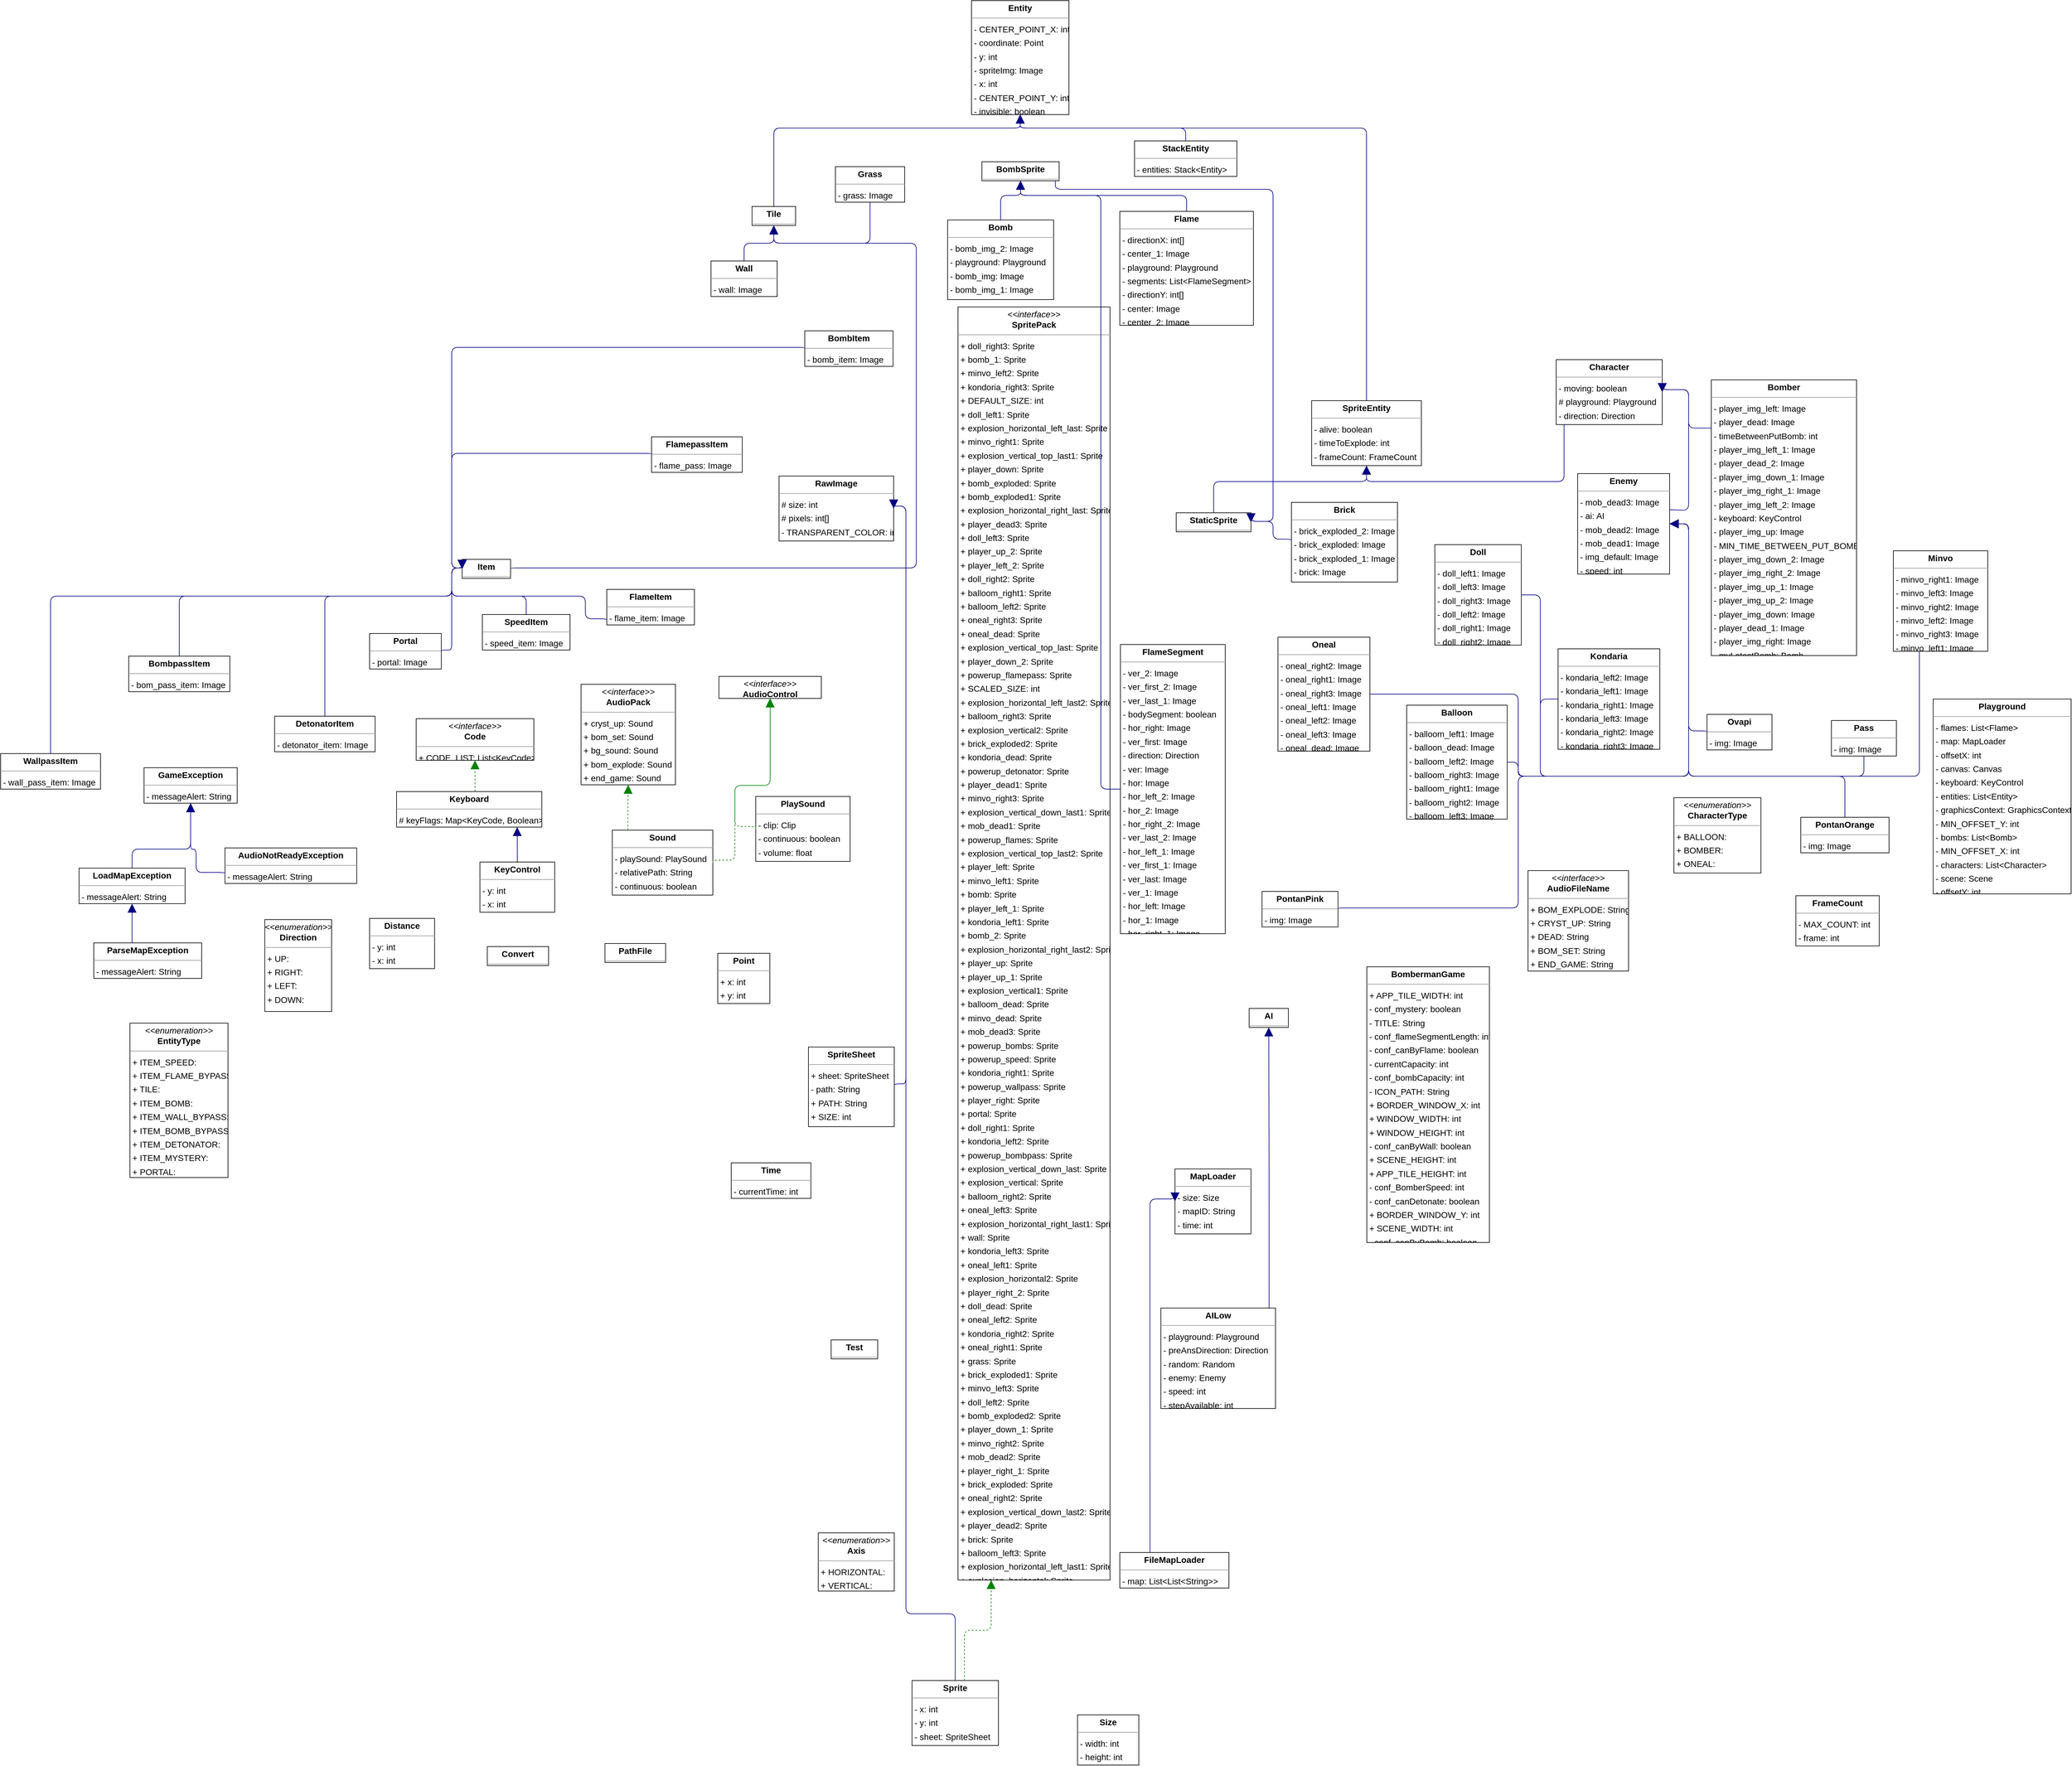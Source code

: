 <mxfile version="20.4.0" type="device"><diagram id="iE052OSKhYNZfSpT5bFI" name="Trang-1"><mxGraphModel dx="1643" dy="1070" grid="1" gridSize="10" guides="1" tooltips="1" connect="1" arrows="1" fold="1" page="0" pageScale="1" pageWidth="1169" pageHeight="827" background="none" math="0" shadow="0"><root><mxCell id="0"/><mxCell id="1" parent="0"/><mxCell id="node31" value="&lt;p style=&quot;margin:0px;margin-top:4px;text-align:center;&quot;&gt;&lt;b&gt;AI&lt;/b&gt;&lt;/p&gt;&lt;hr size=&quot;1&quot;/&gt;" style="verticalAlign=top;align=left;overflow=fill;fontSize=14;fontFamily=Helvetica;html=1;rounded=0;shadow=0;comic=0;labelBackgroundColor=none;strokeWidth=1;" parent="1" vertex="1"><mxGeometry x="1875" y="1308" width="64" height="31" as="geometry"/></mxCell><mxCell id="node1" value="&lt;p style=&quot;margin:0px;margin-top:4px;text-align:center;&quot;&gt;&lt;b&gt;AILow&lt;/b&gt;&lt;/p&gt;&lt;hr size=&quot;1&quot;/&gt;&lt;p style=&quot;margin:0 0 0 4px;line-height:1.6;&quot;&gt;- playground: Playground&lt;br/&gt;- preAnsDirection: Direction&lt;br/&gt;- random: Random&lt;br/&gt;- enemy: Enemy&lt;br/&gt;- speed: int&lt;br/&gt;- stepAvailable: int&lt;/p&gt;" style="verticalAlign=top;align=left;overflow=fill;fontSize=14;fontFamily=Helvetica;html=1;rounded=0;shadow=0;comic=0;labelBackgroundColor=none;strokeWidth=1;" parent="1" vertex="1"><mxGeometry x="1731" y="1797" width="187" height="164" as="geometry"/></mxCell><mxCell id="node64" value="&lt;p style=&quot;margin:0px;margin-top:4px;text-align:center;&quot;&gt;&lt;i&gt;&amp;lt;&amp;lt;interface&amp;gt;&amp;gt;&lt;/i&gt;&lt;br/&gt;&lt;b&gt;AudioControl&lt;N&gt;&lt;/b&gt;&lt;/p&gt;&lt;hr size=&quot;1&quot;/&gt;" style="verticalAlign=top;align=left;overflow=fill;fontSize=14;fontFamily=Helvetica;html=1;rounded=0;shadow=0;comic=0;labelBackgroundColor=none;strokeWidth=1;" parent="1" vertex="1"><mxGeometry x="1010" y="766" width="167" height="36" as="geometry"/></mxCell><mxCell id="node23" value="&lt;p style=&quot;margin:0px;margin-top:4px;text-align:center;&quot;&gt;&lt;i&gt;&amp;lt;&amp;lt;interface&amp;gt;&amp;gt;&lt;/i&gt;&lt;br/&gt;&lt;b&gt;AudioFileName&lt;/b&gt;&lt;/p&gt;&lt;hr size=&quot;1&quot;/&gt;&lt;p style=&quot;margin:0 0 0 4px;line-height:1.6;&quot;&gt;+ BOM_EXPLODE: String&lt;br/&gt;+ CRYST_UP: String&lt;br/&gt;+ DEAD: String&lt;br/&gt;+ BOM_SET: String&lt;br/&gt;+ END_GAME: String&lt;br/&gt;+ BG_SOUND: String&lt;/p&gt;" style="verticalAlign=top;align=left;overflow=fill;fontSize=14;fontFamily=Helvetica;html=1;rounded=0;shadow=0;comic=0;labelBackgroundColor=none;strokeWidth=1;" parent="1" vertex="1"><mxGeometry x="2330" y="1083" width="164" height="164" as="geometry"/></mxCell><mxCell id="node55" value="&lt;p style=&quot;margin:0px;margin-top:4px;text-align:center;&quot;&gt;&lt;b&gt;AudioNotReadyException&lt;/b&gt;&lt;/p&gt;&lt;hr size=&quot;1&quot;/&gt;&lt;p style=&quot;margin:0 0 0 4px;line-height:1.6;&quot;&gt;- messageAlert: String&lt;/p&gt;" style="verticalAlign=top;align=left;overflow=fill;fontSize=14;fontFamily=Helvetica;html=1;rounded=0;shadow=0;comic=0;labelBackgroundColor=none;strokeWidth=1;" parent="1" vertex="1"><mxGeometry x="204" y="1046" width="215" height="58" as="geometry"/></mxCell><mxCell id="node49" value="&lt;p style=&quot;margin:0px;margin-top:4px;text-align:center;&quot;&gt;&lt;i&gt;&amp;lt;&amp;lt;interface&amp;gt;&amp;gt;&lt;/i&gt;&lt;br/&gt;&lt;b&gt;AudioPack&lt;/b&gt;&lt;/p&gt;&lt;hr size=&quot;1&quot;/&gt;&lt;p style=&quot;margin:0 0 0 4px;line-height:1.6;&quot;&gt;+ cryst_up: Sound&lt;br/&gt;+ bom_set: Sound&lt;br/&gt;+ bg_sound: Sound&lt;br/&gt;+ bom_explode: Sound&lt;br/&gt;+ end_game: Sound&lt;br/&gt;+ dead: Sound&lt;/p&gt;" style="verticalAlign=top;align=left;overflow=fill;fontSize=14;fontFamily=Helvetica;html=1;rounded=0;shadow=0;comic=0;labelBackgroundColor=none;strokeWidth=1;" parent="1" vertex="1"><mxGeometry x="785" y="779" width="154" height="164" as="geometry"/></mxCell><mxCell id="node50" value="&lt;p style=&quot;margin:0px;margin-top:4px;text-align:center;&quot;&gt;&lt;i&gt;&amp;lt;&amp;lt;enumeration&amp;gt;&amp;gt;&lt;/i&gt;&lt;br/&gt;&lt;b&gt;Axis&lt;/b&gt;&lt;/p&gt;&lt;hr size=&quot;1&quot;/&gt;&lt;p style=&quot;margin:0 0 0 4px;line-height:1.6;&quot;&gt;+ HORIZONTAL: &lt;br/&gt;+ VERTICAL: &lt;/p&gt;" style="verticalAlign=top;align=left;overflow=fill;fontSize=14;fontFamily=Helvetica;html=1;rounded=0;shadow=0;comic=0;labelBackgroundColor=none;strokeWidth=1;" parent="1" vertex="1"><mxGeometry x="1172" y="2164" width="124" height="95" as="geometry"/></mxCell><mxCell id="node40" value="&lt;p style=&quot;margin:0px;margin-top:4px;text-align:center;&quot;&gt;&lt;b&gt;Balloon&lt;/b&gt;&lt;/p&gt;&lt;hr size=&quot;1&quot;/&gt;&lt;p style=&quot;margin:0 0 0 4px;line-height:1.6;&quot;&gt;- balloom_left1: Image&lt;br/&gt;- balloon_dead: Image&lt;br/&gt;- balloom_left2: Image&lt;br/&gt;- balloom_right3: Image&lt;br/&gt;- balloom_right1: Image&lt;br/&gt;- balloom_right2: Image&lt;br/&gt;- balloom_left3: Image&lt;/p&gt;" style="verticalAlign=top;align=left;overflow=fill;fontSize=14;fontFamily=Helvetica;html=1;rounded=0;shadow=0;comic=0;labelBackgroundColor=none;strokeWidth=1;" parent="1" vertex="1"><mxGeometry x="2132" y="813" width="164" height="186" as="geometry"/></mxCell><mxCell id="node24" value="&lt;p style=&quot;margin:0px;margin-top:4px;text-align:center;&quot;&gt;&lt;b&gt;Bomb&lt;/b&gt;&lt;/p&gt;&lt;hr size=&quot;1&quot;/&gt;&lt;p style=&quot;margin:0 0 0 4px;line-height:1.6;&quot;&gt;- bomb_img_2: Image&lt;br/&gt;- playground: Playground&lt;br/&gt;- bomb_img: Image&lt;br/&gt;- bomb_img_1: Image&lt;/p&gt;" style="verticalAlign=top;align=left;overflow=fill;fontSize=14;fontFamily=Helvetica;html=1;rounded=0;shadow=0;comic=0;labelBackgroundColor=none;strokeWidth=1;" parent="1" vertex="1"><mxGeometry x="1383" y="21" width="173" height="130" as="geometry"/></mxCell><mxCell id="node46" value="&lt;p style=&quot;margin:0px;margin-top:4px;text-align:center;&quot;&gt;&lt;b&gt;BombItem&lt;/b&gt;&lt;/p&gt;&lt;hr size=&quot;1&quot;/&gt;&lt;p style=&quot;margin:0 0 0 4px;line-height:1.6;&quot;&gt;- bomb_item: Image&lt;/p&gt;" style="verticalAlign=top;align=left;overflow=fill;fontSize=14;fontFamily=Helvetica;html=1;rounded=0;shadow=0;comic=0;labelBackgroundColor=none;strokeWidth=1;" parent="1" vertex="1"><mxGeometry x="1150" y="202" width="144" height="58" as="geometry"/></mxCell><mxCell id="node47" value="&lt;p style=&quot;margin:0px;margin-top:4px;text-align:center;&quot;&gt;&lt;b&gt;BombSprite&lt;/b&gt;&lt;/p&gt;&lt;hr size=&quot;1&quot;/&gt;" style="verticalAlign=top;align=left;overflow=fill;fontSize=14;fontFamily=Helvetica;html=1;rounded=0;shadow=0;comic=0;labelBackgroundColor=none;strokeWidth=1;" parent="1" vertex="1"><mxGeometry x="1439" y="-74" width="126" height="31" as="geometry"/></mxCell><mxCell id="node0" value="&lt;p style=&quot;margin:0px;margin-top:4px;text-align:center;&quot;&gt;&lt;b&gt;Bomber&lt;/b&gt;&lt;/p&gt;&lt;hr size=&quot;1&quot;/&gt;&lt;p style=&quot;margin:0 0 0 4px;line-height:1.6;&quot;&gt;- player_img_left: Image&lt;br/&gt;- player_dead: Image&lt;br/&gt;- timeBetweenPutBomb: int&lt;br/&gt;- player_img_left_1: Image&lt;br/&gt;- player_dead_2: Image&lt;br/&gt;- player_img_down_1: Image&lt;br/&gt;- player_img_right_1: Image&lt;br/&gt;- player_img_left_2: Image&lt;br/&gt;- keyboard: KeyControl&lt;br/&gt;- player_img_up: Image&lt;br/&gt;- MIN_TIME_BETWEEN_PUT_BOMB: int&lt;br/&gt;- player_img_down_2: Image&lt;br/&gt;- player_img_right_2: Image&lt;br/&gt;- player_img_up_1: Image&lt;br/&gt;- player_img_up_2: Image&lt;br/&gt;- player_img_down: Image&lt;br/&gt;- player_dead_1: Image&lt;br/&gt;- player_img_right: Image&lt;br/&gt;- myLatestBomb: Bomb&lt;/p&gt;" style="verticalAlign=top;align=left;overflow=fill;fontSize=14;fontFamily=Helvetica;html=1;rounded=0;shadow=0;comic=0;labelBackgroundColor=none;strokeWidth=1;" parent="1" vertex="1"><mxGeometry x="2629" y="282" width="237" height="450" as="geometry"/></mxCell><mxCell id="node66" value="&lt;p style=&quot;margin:0px;margin-top:4px;text-align:center;&quot;&gt;&lt;b&gt;BombermanGame&lt;/b&gt;&lt;/p&gt;&lt;hr size=&quot;1&quot;/&gt;&lt;p style=&quot;margin:0 0 0 4px;line-height:1.6;&quot;&gt;+ APP_TILE_WIDTH: int&lt;br/&gt;- conf_mystery: boolean&lt;br/&gt;- TITLE: String&lt;br/&gt;- conf_flameSegmentLength: int&lt;br/&gt;- conf_canByFlame: boolean&lt;br/&gt;- currentCapacity: int&lt;br/&gt;- conf_bombCapacity: int&lt;br/&gt;- ICON_PATH: String&lt;br/&gt;+ BORDER_WINDOW_X: int&lt;br/&gt;+ WINDOW_WIDTH: int&lt;br/&gt;+ WINDOW_HEIGHT: int&lt;br/&gt;- conf_canByWall: boolean&lt;br/&gt;+ SCENE_HEIGHT: int&lt;br/&gt;+ APP_TILE_HEIGHT: int&lt;br/&gt;- conf_BomberSpeed: int&lt;br/&gt;- conf_canDetonate: boolean&lt;br/&gt;+ BORDER_WINDOW_Y: int&lt;br/&gt;+ SCENE_WIDTH: int&lt;br/&gt;- conf_canByBomb: boolean&lt;/p&gt;" style="verticalAlign=top;align=left;overflow=fill;fontSize=14;fontFamily=Helvetica;html=1;rounded=0;shadow=0;comic=0;labelBackgroundColor=none;strokeWidth=1;" parent="1" vertex="1"><mxGeometry x="2067" y="1240" width="200" height="450" as="geometry"/></mxCell><mxCell id="node9" value="&lt;p style=&quot;margin:0px;margin-top:4px;text-align:center;&quot;&gt;&lt;b&gt;BombpassItem&lt;/b&gt;&lt;/p&gt;&lt;hr size=&quot;1&quot;/&gt;&lt;p style=&quot;margin:0 0 0 4px;line-height:1.6;&quot;&gt;- bom_pass_item: Image&lt;/p&gt;" style="verticalAlign=top;align=left;overflow=fill;fontSize=14;fontFamily=Helvetica;html=1;rounded=0;shadow=0;comic=0;labelBackgroundColor=none;strokeWidth=1;" parent="1" vertex="1"><mxGeometry x="47" y="733" width="165" height="58" as="geometry"/></mxCell><mxCell id="node14" value="&lt;p style=&quot;margin:0px;margin-top:4px;text-align:center;&quot;&gt;&lt;b&gt;Brick&lt;/b&gt;&lt;/p&gt;&lt;hr size=&quot;1&quot;/&gt;&lt;p style=&quot;margin:0 0 0 4px;line-height:1.6;&quot;&gt;- brick_exploded_2: Image&lt;br/&gt;- brick_exploded: Image&lt;br/&gt;- brick_exploded_1: Image&lt;br/&gt;- brick: Image&lt;/p&gt;" style="verticalAlign=top;align=left;overflow=fill;fontSize=14;fontFamily=Helvetica;html=1;rounded=0;shadow=0;comic=0;labelBackgroundColor=none;strokeWidth=1;" parent="1" vertex="1"><mxGeometry x="1944" y="482" width="173" height="130" as="geometry"/></mxCell><mxCell id="node16" value="&lt;p style=&quot;margin:0px;margin-top:4px;text-align:center;&quot;&gt;&lt;b&gt;Character&lt;/b&gt;&lt;/p&gt;&lt;hr size=&quot;1&quot;/&gt;&lt;p style=&quot;margin:0 0 0 4px;line-height:1.6;&quot;&gt;- moving: boolean&lt;br/&gt;# playground: Playground&lt;br/&gt;- direction: Direction&lt;/p&gt;" style="verticalAlign=top;align=left;overflow=fill;fontSize=14;fontFamily=Helvetica;html=1;rounded=0;shadow=0;comic=0;labelBackgroundColor=none;strokeWidth=1;" parent="1" vertex="1"><mxGeometry x="2376" y="249" width="173" height="106" as="geometry"/></mxCell><mxCell id="node51" value="&lt;p style=&quot;margin:0px;margin-top:4px;text-align:center;&quot;&gt;&lt;i&gt;&amp;lt;&amp;lt;enumeration&amp;gt;&amp;gt;&lt;/i&gt;&lt;br/&gt;&lt;b&gt;CharacterType&lt;/b&gt;&lt;/p&gt;&lt;hr size=&quot;1&quot;/&gt;&lt;p style=&quot;margin:0 0 0 4px;line-height:1.6;&quot;&gt;+ BALLOON: &lt;br/&gt;+ BOMBER: &lt;br/&gt;+ ONEAL: &lt;/p&gt;" style="verticalAlign=top;align=left;overflow=fill;fontSize=14;fontFamily=Helvetica;html=1;rounded=0;shadow=0;comic=0;labelBackgroundColor=none;strokeWidth=1;" parent="1" vertex="1"><mxGeometry x="2568" y="964" width="142" height="123" as="geometry"/></mxCell><mxCell id="node25" value="&lt;p style=&quot;margin:0px;margin-top:4px;text-align:center;&quot;&gt;&lt;i&gt;&amp;lt;&amp;lt;interface&amp;gt;&amp;gt;&lt;/i&gt;&lt;br/&gt;&lt;b&gt;Code&lt;/b&gt;&lt;/p&gt;&lt;hr size=&quot;1&quot;/&gt;&lt;p style=&quot;margin:0 0 0 4px;line-height:1.6;&quot;&gt;+ CODE_LIST: List&amp;lt;KeyCode&amp;gt;&lt;/p&gt;" style="verticalAlign=top;align=left;overflow=fill;fontSize=14;fontFamily=Helvetica;html=1;rounded=0;shadow=0;comic=0;labelBackgroundColor=none;strokeWidth=1;" parent="1" vertex="1"><mxGeometry x="516" y="835" width="192" height="68" as="geometry"/></mxCell><mxCell id="node34" value="&lt;p style=&quot;margin:0px;margin-top:4px;text-align:center;&quot;&gt;&lt;b&gt;Convert&lt;/b&gt;&lt;/p&gt;&lt;hr size=&quot;1&quot;/&gt;" style="verticalAlign=top;align=left;overflow=fill;fontSize=14;fontFamily=Helvetica;html=1;rounded=0;shadow=0;comic=0;labelBackgroundColor=none;strokeWidth=1;" parent="1" vertex="1"><mxGeometry x="632" y="1207" width="100" height="31" as="geometry"/></mxCell><mxCell id="node38" value="&lt;p style=&quot;margin:0px;margin-top:4px;text-align:center;&quot;&gt;&lt;b&gt;DetonatorItem&lt;/b&gt;&lt;/p&gt;&lt;hr size=&quot;1&quot;/&gt;&lt;p style=&quot;margin:0 0 0 4px;line-height:1.6;&quot;&gt;- detonator_item: Image&lt;/p&gt;" style="verticalAlign=top;align=left;overflow=fill;fontSize=14;fontFamily=Helvetica;html=1;rounded=0;shadow=0;comic=0;labelBackgroundColor=none;strokeWidth=1;" parent="1" vertex="1"><mxGeometry x="285" y="831" width="164" height="58" as="geometry"/></mxCell><mxCell id="node28" value="&lt;p style=&quot;margin:0px;margin-top:4px;text-align:center;&quot;&gt;&lt;i&gt;&amp;lt;&amp;lt;enumeration&amp;gt;&amp;gt;&lt;/i&gt;&lt;br/&gt;&lt;b&gt;Direction&lt;/b&gt;&lt;/p&gt;&lt;hr size=&quot;1&quot;/&gt;&lt;p style=&quot;margin:0 0 0 4px;line-height:1.6;&quot;&gt;+ UP: &lt;br/&gt;+ RIGHT: &lt;br/&gt;+ LEFT: &lt;br/&gt;+ DOWN: &lt;/p&gt;" style="verticalAlign=top;align=left;overflow=fill;fontSize=14;fontFamily=Helvetica;html=1;rounded=0;shadow=0;comic=0;labelBackgroundColor=none;strokeWidth=1;" parent="1" vertex="1"><mxGeometry x="269" y="1163" width="109" height="150" as="geometry"/></mxCell><mxCell id="node60" value="&lt;p style=&quot;margin:0px;margin-top:4px;text-align:center;&quot;&gt;&lt;b&gt;Distance&lt;/b&gt;&lt;/p&gt;&lt;hr size=&quot;1&quot;/&gt;&lt;p style=&quot;margin:0 0 0 4px;line-height:1.6;&quot;&gt;- y: int&lt;br/&gt;- x: int&lt;/p&gt;" style="verticalAlign=top;align=left;overflow=fill;fontSize=14;fontFamily=Helvetica;html=1;rounded=0;shadow=0;comic=0;labelBackgroundColor=none;strokeWidth=1;" parent="1" vertex="1"><mxGeometry x="440" y="1161" width="106" height="82" as="geometry"/></mxCell><mxCell id="node13" value="&lt;p style=&quot;margin:0px;margin-top:4px;text-align:center;&quot;&gt;&lt;b&gt;Doll&lt;/b&gt;&lt;/p&gt;&lt;hr size=&quot;1&quot;/&gt;&lt;p style=&quot;margin:0 0 0 4px;line-height:1.6;&quot;&gt;- doll_left1: Image&lt;br/&gt;- doll_left3: Image&lt;br/&gt;- doll_right3: Image&lt;br/&gt;- doll_left2: Image&lt;br/&gt;- doll_right1: Image&lt;br/&gt;- doll_right2: Image&lt;/p&gt;" style="verticalAlign=top;align=left;overflow=fill;fontSize=14;fontFamily=Helvetica;html=1;rounded=0;shadow=0;comic=0;labelBackgroundColor=none;strokeWidth=1;" parent="1" vertex="1"><mxGeometry x="2178" y="551" width="141" height="164" as="geometry"/></mxCell><mxCell id="node45" value="&lt;p style=&quot;margin:0px;margin-top:4px;text-align:center;&quot;&gt;&lt;b&gt;Enemy&lt;/b&gt;&lt;/p&gt;&lt;hr size=&quot;1&quot;/&gt;&lt;p style=&quot;margin:0 0 0 4px;line-height:1.6;&quot;&gt;- mob_dead3: Image&lt;br/&gt;- ai: AI&lt;br/&gt;- mob_dead2: Image&lt;br/&gt;- mob_dead1: Image&lt;br/&gt;- img_default: Image&lt;br/&gt;- speed: int&lt;/p&gt;" style="verticalAlign=top;align=left;overflow=fill;fontSize=14;fontFamily=Helvetica;html=1;rounded=0;shadow=0;comic=0;labelBackgroundColor=none;strokeWidth=1;" parent="1" vertex="1"><mxGeometry x="2411" y="435" width="150" height="164" as="geometry"/></mxCell><mxCell id="node65" value="&lt;p style=&quot;margin:0px;margin-top:4px;text-align:center;&quot;&gt;&lt;b&gt;Entity&lt;/b&gt;&lt;/p&gt;&lt;hr size=&quot;1&quot;/&gt;&lt;p style=&quot;margin:0 0 0 4px;line-height:1.6;&quot;&gt;- CENTER_POINT_X: int&lt;br/&gt;- coordinate: Point&lt;br/&gt;- y: int&lt;br/&gt;- spriteImg: Image&lt;br/&gt;- x: int&lt;br/&gt;- CENTER_POINT_Y: int&lt;br/&gt;- invisible: boolean&lt;/p&gt;" style="verticalAlign=top;align=left;overflow=fill;fontSize=14;fontFamily=Helvetica;html=1;rounded=0;shadow=0;comic=0;labelBackgroundColor=none;strokeWidth=1;" parent="1" vertex="1"><mxGeometry x="1422" y="-337" width="159" height="186" as="geometry"/></mxCell><mxCell id="node8" value="&lt;p style=&quot;margin:0px;margin-top:4px;text-align:center;&quot;&gt;&lt;i&gt;&amp;lt;&amp;lt;enumeration&amp;gt;&amp;gt;&lt;/i&gt;&lt;br/&gt;&lt;b&gt;EntityType&lt;/b&gt;&lt;/p&gt;&lt;hr size=&quot;1&quot;/&gt;&lt;p style=&quot;margin:0 0 0 4px;line-height:1.6;&quot;&gt;+ ITEM_SPEED: &lt;br/&gt;+ ITEM_FLAME_BYPASS: &lt;br/&gt;+ TILE: &lt;br/&gt;+ ITEM_BOMB: &lt;br/&gt;+ ITEM_WALL_BYPASS: &lt;br/&gt;+ ITEM_BOMB_BYPASS: &lt;br/&gt;+ ITEM_DETONATOR: &lt;br/&gt;+ ITEM_MYSTERY: &lt;br/&gt;+ PORTAL: &lt;br/&gt;+ ITEM_FLAME: &lt;/p&gt;" style="verticalAlign=top;align=left;overflow=fill;fontSize=14;fontFamily=Helvetica;html=1;rounded=0;shadow=0;comic=0;labelBackgroundColor=none;strokeWidth=1;" parent="1" vertex="1"><mxGeometry x="49" y="1332" width="160" height="252" as="geometry"/></mxCell><mxCell id="node35" value="&lt;p style=&quot;margin:0px;margin-top:4px;text-align:center;&quot;&gt;&lt;b&gt;FileMapLoader&lt;/b&gt;&lt;/p&gt;&lt;hr size=&quot;1&quot;/&gt;&lt;p style=&quot;margin:0 0 0 4px;line-height:1.6;&quot;&gt;- map: List&amp;lt;List&amp;lt;String&amp;gt;&amp;gt;&lt;/p&gt;" style="verticalAlign=top;align=left;overflow=fill;fontSize=14;fontFamily=Helvetica;html=1;rounded=0;shadow=0;comic=0;labelBackgroundColor=none;strokeWidth=1;" parent="1" vertex="1"><mxGeometry x="1664" y="2196" width="178" height="58" as="geometry"/></mxCell><mxCell id="node56" value="&lt;p style=&quot;margin:0px;margin-top:4px;text-align:center;&quot;&gt;&lt;b&gt;Flame&lt;/b&gt;&lt;/p&gt;&lt;hr size=&quot;1&quot;/&gt;&lt;p style=&quot;margin:0 0 0 4px;line-height:1.6;&quot;&gt;- directionX: int[]&lt;br/&gt;- center_1: Image&lt;br/&gt;- playground: Playground&lt;br/&gt;- segments: List&amp;lt;FlameSegment&amp;gt;&lt;br/&gt;- directionY: int[]&lt;br/&gt;- center: Image&lt;br/&gt;- center_2: Image&lt;/p&gt;" style="verticalAlign=top;align=left;overflow=fill;fontSize=14;fontFamily=Helvetica;html=1;rounded=0;shadow=0;comic=0;labelBackgroundColor=none;strokeWidth=1;" parent="1" vertex="1"><mxGeometry x="1664" y="7" width="218" height="186" as="geometry"/></mxCell><mxCell id="node48" value="&lt;p style=&quot;margin:0px;margin-top:4px;text-align:center;&quot;&gt;&lt;b&gt;FlameItem&lt;/b&gt;&lt;/p&gt;&lt;hr size=&quot;1&quot;/&gt;&lt;p style=&quot;margin:0 0 0 4px;line-height:1.6;&quot;&gt;- flame_item: Image&lt;/p&gt;" style="verticalAlign=top;align=left;overflow=fill;fontSize=14;fontFamily=Helvetica;html=1;rounded=0;shadow=0;comic=0;labelBackgroundColor=none;strokeWidth=1;" parent="1" vertex="1"><mxGeometry x="827" y="624" width="143" height="58" as="geometry"/></mxCell><mxCell id="node52" value="&lt;p style=&quot;margin:0px;margin-top:4px;text-align:center;&quot;&gt;&lt;b&gt;FlameSegment&lt;/b&gt;&lt;/p&gt;&lt;hr size=&quot;1&quot;/&gt;&lt;p style=&quot;margin:0 0 0 4px;line-height:1.6;&quot;&gt;- ver_2: Image&lt;br/&gt;- ver_first_2: Image&lt;br/&gt;- ver_last_1: Image&lt;br/&gt;- bodySegment: boolean&lt;br/&gt;- hor_right: Image&lt;br/&gt;- ver_first: Image&lt;br/&gt;- direction: Direction&lt;br/&gt;- ver: Image&lt;br/&gt;- hor: Image&lt;br/&gt;- hor_left_2: Image&lt;br/&gt;- hor_2: Image&lt;br/&gt;- hor_right_2: Image&lt;br/&gt;- ver_last_2: Image&lt;br/&gt;- hor_left_1: Image&lt;br/&gt;- ver_first_1: Image&lt;br/&gt;- ver_last: Image&lt;br/&gt;- ver_1: Image&lt;br/&gt;- hor_left: Image&lt;br/&gt;- hor_1: Image&lt;br/&gt;- hor_right_1: Image&lt;/p&gt;" style="verticalAlign=top;align=left;overflow=fill;fontSize=14;fontFamily=Helvetica;html=1;rounded=0;shadow=0;comic=0;labelBackgroundColor=none;strokeWidth=1;" parent="1" vertex="1"><mxGeometry x="1665" y="714" width="171" height="472" as="geometry"/></mxCell><mxCell id="node58" value="&lt;p style=&quot;margin:0px;margin-top:4px;text-align:center;&quot;&gt;&lt;b&gt;FlamepassItem&lt;/b&gt;&lt;/p&gt;&lt;hr size=&quot;1&quot;/&gt;&lt;p style=&quot;margin:0 0 0 4px;line-height:1.6;&quot;&gt;- flame_pass: Image&lt;/p&gt;" style="verticalAlign=top;align=left;overflow=fill;fontSize=14;fontFamily=Helvetica;html=1;rounded=0;shadow=0;comic=0;labelBackgroundColor=none;strokeWidth=1;" parent="1" vertex="1"><mxGeometry x="900" y="375" width="148" height="58" as="geometry"/></mxCell><mxCell id="node21" value="&lt;p style=&quot;margin:0px;margin-top:4px;text-align:center;&quot;&gt;&lt;b&gt;FrameCount&lt;/b&gt;&lt;/p&gt;&lt;hr size=&quot;1&quot;/&gt;&lt;p style=&quot;margin:0 0 0 4px;line-height:1.6;&quot;&gt;- MAX_COUNT: int&lt;br/&gt;- frame: int&lt;/p&gt;" style="verticalAlign=top;align=left;overflow=fill;fontSize=14;fontFamily=Helvetica;html=1;rounded=0;shadow=0;comic=0;labelBackgroundColor=none;strokeWidth=1;" parent="1" vertex="1"><mxGeometry x="2767" y="1124" width="136" height="82" as="geometry"/></mxCell><mxCell id="node61" value="&lt;p style=&quot;margin:0px;margin-top:4px;text-align:center;&quot;&gt;&lt;b&gt;GameException&lt;/b&gt;&lt;/p&gt;&lt;hr size=&quot;1&quot;/&gt;&lt;p style=&quot;margin:0 0 0 4px;line-height:1.6;&quot;&gt;- messageAlert: String&lt;/p&gt;" style="verticalAlign=top;align=left;overflow=fill;fontSize=14;fontFamily=Helvetica;html=1;rounded=0;shadow=0;comic=0;labelBackgroundColor=none;strokeWidth=1;" parent="1" vertex="1"><mxGeometry x="72" y="915" width="152" height="58" as="geometry"/></mxCell><mxCell id="node12" value="&lt;p style=&quot;margin:0px;margin-top:4px;text-align:center;&quot;&gt;&lt;b&gt;Grass&lt;/b&gt;&lt;/p&gt;&lt;hr size=&quot;1&quot;/&gt;&lt;p style=&quot;margin:0 0 0 4px;line-height:1.6;&quot;&gt;- grass: Image&lt;/p&gt;" style="verticalAlign=top;align=left;overflow=fill;fontSize=14;fontFamily=Helvetica;html=1;rounded=0;shadow=0;comic=0;labelBackgroundColor=none;strokeWidth=1;" parent="1" vertex="1"><mxGeometry x="1200" y="-66" width="113" height="58" as="geometry"/></mxCell><mxCell id="node44" value="&lt;p style=&quot;margin:0px;margin-top:4px;text-align:center;&quot;&gt;&lt;b&gt;Item&lt;/b&gt;&lt;/p&gt;&lt;hr size=&quot;1&quot;/&gt;" style="verticalAlign=top;align=left;overflow=fill;fontSize=14;fontFamily=Helvetica;html=1;rounded=0;shadow=0;comic=0;labelBackgroundColor=none;strokeWidth=1;" parent="1" vertex="1"><mxGeometry x="591" y="575" width="79" height="31" as="geometry"/></mxCell><mxCell id="node29" value="&lt;p style=&quot;margin:0px;margin-top:4px;text-align:center;&quot;&gt;&lt;b&gt;KeyControl&lt;/b&gt;&lt;/p&gt;&lt;hr size=&quot;1&quot;/&gt;&lt;p style=&quot;margin:0 0 0 4px;line-height:1.6;&quot;&gt;- y: int&lt;br/&gt;- x: int&lt;/p&gt;" style="verticalAlign=top;align=left;overflow=fill;fontSize=14;fontFamily=Helvetica;html=1;rounded=0;shadow=0;comic=0;labelBackgroundColor=none;strokeWidth=1;" parent="1" vertex="1"><mxGeometry x="620" y="1069" width="122" height="82" as="geometry"/></mxCell><mxCell id="node26" value="&lt;p style=&quot;margin:0px;margin-top:4px;text-align:center;&quot;&gt;&lt;b&gt;Keyboard&lt;/b&gt;&lt;/p&gt;&lt;hr size=&quot;1&quot;/&gt;&lt;p style=&quot;margin:0 0 0 4px;line-height:1.6;&quot;&gt;# keyFlags: Map&amp;lt;KeyCode, Boolean&amp;gt;&lt;/p&gt;" style="verticalAlign=top;align=left;overflow=fill;fontSize=14;fontFamily=Helvetica;html=1;rounded=0;shadow=0;comic=0;labelBackgroundColor=none;strokeWidth=1;" parent="1" vertex="1"><mxGeometry x="484" y="954" width="237" height="58" as="geometry"/></mxCell><mxCell id="node27" value="&lt;p style=&quot;margin:0px;margin-top:4px;text-align:center;&quot;&gt;&lt;b&gt;Kondaria&lt;/b&gt;&lt;/p&gt;&lt;hr size=&quot;1&quot;/&gt;&lt;p style=&quot;margin:0 0 0 4px;line-height:1.6;&quot;&gt;- kondaria_left2: Image&lt;br/&gt;- kondaria_left1: Image&lt;br/&gt;- kondaria_right1: Image&lt;br/&gt;- kondaria_left3: Image&lt;br/&gt;- kondaria_right2: Image&lt;br/&gt;- kondaria_right3: Image&lt;/p&gt;" style="verticalAlign=top;align=left;overflow=fill;fontSize=14;fontFamily=Helvetica;html=1;rounded=0;shadow=0;comic=0;labelBackgroundColor=none;strokeWidth=1;" parent="1" vertex="1"><mxGeometry x="2379" y="721" width="166" height="164" as="geometry"/></mxCell><mxCell id="node20" value="&lt;p style=&quot;margin:0px;margin-top:4px;text-align:center;&quot;&gt;&lt;b&gt;LoadMapException&lt;/b&gt;&lt;/p&gt;&lt;hr size=&quot;1&quot;/&gt;&lt;p style=&quot;margin:0 0 0 4px;line-height:1.6;&quot;&gt;- messageAlert: String&lt;/p&gt;" style="verticalAlign=top;align=left;overflow=fill;fontSize=14;fontFamily=Helvetica;html=1;rounded=0;shadow=0;comic=0;labelBackgroundColor=none;strokeWidth=1;" parent="1" vertex="1"><mxGeometry x="-34" y="1079" width="173" height="58" as="geometry"/></mxCell><mxCell id="node39" value="&lt;p style=&quot;margin:0px;margin-top:4px;text-align:center;&quot;&gt;&lt;b&gt;MapLoader&lt;/b&gt;&lt;/p&gt;&lt;hr size=&quot;1&quot;/&gt;&lt;p style=&quot;margin:0 0 0 4px;line-height:1.6;&quot;&gt;- size: Size&lt;br/&gt;- mapID: String&lt;br/&gt;- time: int&lt;/p&gt;" style="verticalAlign=top;align=left;overflow=fill;fontSize=14;fontFamily=Helvetica;html=1;rounded=0;shadow=0;comic=0;labelBackgroundColor=none;strokeWidth=1;" parent="1" vertex="1"><mxGeometry x="1754" y="1570" width="124" height="106" as="geometry"/></mxCell><mxCell id="node62" value="&lt;p style=&quot;margin:0px;margin-top:4px;text-align:center;&quot;&gt;&lt;b&gt;Minvo&lt;/b&gt;&lt;/p&gt;&lt;hr size=&quot;1&quot;/&gt;&lt;p style=&quot;margin:0 0 0 4px;line-height:1.6;&quot;&gt;- minvo_right1: Image&lt;br/&gt;- minvo_left3: Image&lt;br/&gt;- minvo_right2: Image&lt;br/&gt;- minvo_left2: Image&lt;br/&gt;- minvo_right3: Image&lt;br/&gt;- minvo_left1: Image&lt;/p&gt;" style="verticalAlign=top;align=left;overflow=fill;fontSize=14;fontFamily=Helvetica;html=1;rounded=0;shadow=0;comic=0;labelBackgroundColor=none;strokeWidth=1;" parent="1" vertex="1"><mxGeometry x="2926" y="561" width="154" height="164" as="geometry"/></mxCell><mxCell id="node41" value="&lt;p style=&quot;margin:0px;margin-top:4px;text-align:center;&quot;&gt;&lt;b&gt;Oneal&lt;/b&gt;&lt;/p&gt;&lt;hr size=&quot;1&quot;/&gt;&lt;p style=&quot;margin:0 0 0 4px;line-height:1.6;&quot;&gt;- oneal_right2: Image&lt;br/&gt;- oneal_right1: Image&lt;br/&gt;- oneal_right3: Image&lt;br/&gt;- oneal_left1: Image&lt;br/&gt;- oneal_left2: Image&lt;br/&gt;- oneal_left3: Image&lt;br/&gt;- oneal_dead: Image&lt;/p&gt;" style="verticalAlign=top;align=left;overflow=fill;fontSize=14;fontFamily=Helvetica;html=1;rounded=0;shadow=0;comic=0;labelBackgroundColor=none;strokeWidth=1;" parent="1" vertex="1"><mxGeometry x="1922" y="702" width="150" height="186" as="geometry"/></mxCell><mxCell id="node43" value="&lt;p style=&quot;margin:0px;margin-top:4px;text-align:center;&quot;&gt;&lt;b&gt;Ovapi&lt;/b&gt;&lt;/p&gt;&lt;hr size=&quot;1&quot;/&gt;&lt;p style=&quot;margin:0 0 0 4px;line-height:1.6;&quot;&gt;- img: Image&lt;/p&gt;" style="verticalAlign=top;align=left;overflow=fill;fontSize=14;fontFamily=Helvetica;html=1;rounded=0;shadow=0;comic=0;labelBackgroundColor=none;strokeWidth=1;" parent="1" vertex="1"><mxGeometry x="2622" y="828" width="106" height="58" as="geometry"/></mxCell><mxCell id="node54" value="&lt;p style=&quot;margin:0px;margin-top:4px;text-align:center;&quot;&gt;&lt;b&gt;ParseMapException&lt;/b&gt;&lt;/p&gt;&lt;hr size=&quot;1&quot;/&gt;&lt;p style=&quot;margin:0 0 0 4px;line-height:1.6;&quot;&gt;- messageAlert: String&lt;/p&gt;" style="verticalAlign=top;align=left;overflow=fill;fontSize=14;fontFamily=Helvetica;html=1;rounded=0;shadow=0;comic=0;labelBackgroundColor=none;strokeWidth=1;" parent="1" vertex="1"><mxGeometry x="-10" y="1201" width="176" height="58" as="geometry"/></mxCell><mxCell id="node32" value="&lt;p style=&quot;margin:0px;margin-top:4px;text-align:center;&quot;&gt;&lt;b&gt;Pass&lt;/b&gt;&lt;/p&gt;&lt;hr size=&quot;1&quot;/&gt;&lt;p style=&quot;margin:0 0 0 4px;line-height:1.6;&quot;&gt;- img: Image&lt;/p&gt;" style="verticalAlign=top;align=left;overflow=fill;fontSize=14;fontFamily=Helvetica;html=1;rounded=0;shadow=0;comic=0;labelBackgroundColor=none;strokeWidth=1;" parent="1" vertex="1"><mxGeometry x="2825" y="838" width="106" height="58" as="geometry"/></mxCell><mxCell id="node15" value="&lt;p style=&quot;margin:0px;margin-top:4px;text-align:center;&quot;&gt;&lt;b&gt;PathFile&lt;/b&gt;&lt;/p&gt;&lt;hr size=&quot;1&quot;/&gt;" style="verticalAlign=top;align=left;overflow=fill;fontSize=14;fontFamily=Helvetica;html=1;rounded=0;shadow=0;comic=0;labelBackgroundColor=none;strokeWidth=1;" parent="1" vertex="1"><mxGeometry x="824" y="1202" width="99" height="31" as="geometry"/></mxCell><mxCell id="node22" value="&lt;p style=&quot;margin:0px;margin-top:4px;text-align:center;&quot;&gt;&lt;b&gt;PlaySound&lt;/b&gt;&lt;/p&gt;&lt;hr size=&quot;1&quot;/&gt;&lt;p style=&quot;margin:0 0 0 4px;line-height:1.6;&quot;&gt;- clip: Clip&lt;br/&gt;- continuous: boolean&lt;br/&gt;- volume: float&lt;/p&gt;" style="verticalAlign=top;align=left;overflow=fill;fontSize=14;fontFamily=Helvetica;html=1;rounded=0;shadow=0;comic=0;labelBackgroundColor=none;strokeWidth=1;" parent="1" vertex="1"><mxGeometry x="1070" y="962" width="154" height="106" as="geometry"/></mxCell><mxCell id="node36" value="&lt;p style=&quot;margin:0px;margin-top:4px;text-align:center;&quot;&gt;&lt;b&gt;Playground&lt;/b&gt;&lt;/p&gt;&lt;hr size=&quot;1&quot;/&gt;&lt;p style=&quot;margin:0 0 0 4px;line-height:1.6;&quot;&gt;- flames: List&amp;lt;Flame&amp;gt;&lt;br/&gt;- map: MapLoader&lt;br/&gt;- offsetX: int&lt;br/&gt;- canvas: Canvas&lt;br/&gt;- keyboard: KeyControl&lt;br/&gt;- entities: List&amp;lt;Entity&amp;gt;&lt;br/&gt;- graphicsContext: GraphicsContext&lt;br/&gt;- MIN_OFFSET_Y: int&lt;br/&gt;- bombs: List&amp;lt;Bomb&amp;gt;&lt;br/&gt;- MIN_OFFSET_X: int&lt;br/&gt;- characters: List&amp;lt;Character&amp;gt;&lt;br/&gt;- scene: Scene&lt;br/&gt;- offsetY: int&lt;/p&gt;" style="verticalAlign=top;align=left;overflow=fill;fontSize=14;fontFamily=Helvetica;html=1;rounded=0;shadow=0;comic=0;labelBackgroundColor=none;strokeWidth=1;" parent="1" vertex="1"><mxGeometry x="2991" y="803" width="225" height="318" as="geometry"/></mxCell><mxCell id="node5" value="&lt;p style=&quot;margin:0px;margin-top:4px;text-align:center;&quot;&gt;&lt;b&gt;Point&lt;/b&gt;&lt;/p&gt;&lt;hr size=&quot;1&quot;/&gt;&lt;p style=&quot;margin:0 0 0 4px;line-height:1.6;&quot;&gt;+ x: int&lt;br/&gt;+ y: int&lt;/p&gt;" style="verticalAlign=top;align=left;overflow=fill;fontSize=14;fontFamily=Helvetica;html=1;rounded=0;shadow=0;comic=0;labelBackgroundColor=none;strokeWidth=1;" parent="1" vertex="1"><mxGeometry x="1008" y="1218" width="85" height="82" as="geometry"/></mxCell><mxCell id="node53" value="&lt;p style=&quot;margin:0px;margin-top:4px;text-align:center;&quot;&gt;&lt;b&gt;PontanOrange&lt;/b&gt;&lt;/p&gt;&lt;hr size=&quot;1&quot;/&gt;&lt;p style=&quot;margin:0 0 0 4px;line-height:1.6;&quot;&gt;- img: Image&lt;/p&gt;" style="verticalAlign=top;align=left;overflow=fill;fontSize=14;fontFamily=Helvetica;html=1;rounded=0;shadow=0;comic=0;labelBackgroundColor=none;strokeWidth=1;" parent="1" vertex="1"><mxGeometry x="2775" y="996" width="144" height="58" as="geometry"/></mxCell><mxCell id="node4" value="&lt;p style=&quot;margin:0px;margin-top:4px;text-align:center;&quot;&gt;&lt;b&gt;PontanPink&lt;/b&gt;&lt;/p&gt;&lt;hr size=&quot;1&quot;/&gt;&lt;p style=&quot;margin:0 0 0 4px;line-height:1.6;&quot;&gt;- img: Image&lt;/p&gt;" style="verticalAlign=top;align=left;overflow=fill;fontSize=14;fontFamily=Helvetica;html=1;rounded=0;shadow=0;comic=0;labelBackgroundColor=none;strokeWidth=1;" parent="1" vertex="1"><mxGeometry x="1896" y="1117" width="124" height="58" as="geometry"/></mxCell><mxCell id="node2" value="&lt;p style=&quot;margin:0px;margin-top:4px;text-align:center;&quot;&gt;&lt;b&gt;Portal&lt;/b&gt;&lt;/p&gt;&lt;hr size=&quot;1&quot;/&gt;&lt;p style=&quot;margin:0 0 0 4px;line-height:1.6;&quot;&gt;- portal: Image&lt;/p&gt;" style="verticalAlign=top;align=left;overflow=fill;fontSize=14;fontFamily=Helvetica;html=1;rounded=0;shadow=0;comic=0;labelBackgroundColor=none;strokeWidth=1;" parent="1" vertex="1"><mxGeometry x="440" y="696" width="117" height="58" as="geometry"/></mxCell><mxCell id="node19" value="&lt;p style=&quot;margin:0px;margin-top:4px;text-align:center;&quot;&gt;&lt;b&gt;RawImage&lt;/b&gt;&lt;/p&gt;&lt;hr size=&quot;1&quot;/&gt;&lt;p style=&quot;margin:0 0 0 4px;line-height:1.6;&quot;&gt;# size: int&lt;br/&gt;# pixels: int[]&lt;br/&gt;- TRANSPARENT_COLOR: int&lt;/p&gt;" style="verticalAlign=top;align=left;overflow=fill;fontSize=14;fontFamily=Helvetica;html=1;rounded=0;shadow=0;comic=0;labelBackgroundColor=none;strokeWidth=1;" parent="1" vertex="1"><mxGeometry x="1108" y="439" width="187" height="106" as="geometry"/></mxCell><mxCell id="node3" value="&lt;p style=&quot;margin:0px;margin-top:4px;text-align:center;&quot;&gt;&lt;b&gt;Size&lt;/b&gt;&lt;/p&gt;&lt;hr size=&quot;1&quot;/&gt;&lt;p style=&quot;margin:0 0 0 4px;line-height:1.6;&quot;&gt;- width: int&lt;br/&gt;- height: int&lt;/p&gt;" style="verticalAlign=top;align=left;overflow=fill;fontSize=14;fontFamily=Helvetica;html=1;rounded=0;shadow=0;comic=0;labelBackgroundColor=none;strokeWidth=1;" parent="1" vertex="1"><mxGeometry x="1595" y="2461" width="100" height="82" as="geometry"/></mxCell><mxCell id="node10" value="&lt;p style=&quot;margin:0px;margin-top:4px;text-align:center;&quot;&gt;&lt;b&gt;Sound&lt;/b&gt;&lt;/p&gt;&lt;hr size=&quot;1&quot;/&gt;&lt;p style=&quot;margin:0 0 0 4px;line-height:1.6;&quot;&gt;- playSound: PlaySound&lt;br/&gt;- relativePath: String&lt;br/&gt;- continuous: boolean&lt;/p&gt;" style="verticalAlign=top;align=left;overflow=fill;fontSize=14;fontFamily=Helvetica;html=1;rounded=0;shadow=0;comic=0;labelBackgroundColor=none;strokeWidth=1;" parent="1" vertex="1"><mxGeometry x="836" y="1017" width="164" height="106" as="geometry"/></mxCell><mxCell id="node11" value="&lt;p style=&quot;margin:0px;margin-top:4px;text-align:center;&quot;&gt;&lt;b&gt;SpeedItem&lt;/b&gt;&lt;/p&gt;&lt;hr size=&quot;1&quot;/&gt;&lt;p style=&quot;margin:0 0 0 4px;line-height:1.6;&quot;&gt;- speed_item: Image&lt;/p&gt;" style="verticalAlign=top;align=left;overflow=fill;fontSize=14;fontFamily=Helvetica;html=1;rounded=0;shadow=0;comic=0;labelBackgroundColor=none;strokeWidth=1;" parent="1" vertex="1"><mxGeometry x="624" y="665" width="143" height="58" as="geometry"/></mxCell><mxCell id="node57" value="&lt;p style=&quot;margin:0px;margin-top:4px;text-align:center;&quot;&gt;&lt;b&gt;Sprite&lt;/b&gt;&lt;/p&gt;&lt;hr size=&quot;1&quot;/&gt;&lt;p style=&quot;margin:0 0 0 4px;line-height:1.6;&quot;&gt;- x: int&lt;br/&gt;- y: int&lt;br/&gt;- sheet: SpriteSheet&lt;/p&gt;" style="verticalAlign=top;align=left;overflow=fill;fontSize=14;fontFamily=Helvetica;html=1;rounded=0;shadow=0;comic=0;labelBackgroundColor=none;strokeWidth=1;" parent="1" vertex="1"><mxGeometry x="1325" y="2405" width="141" height="106" as="geometry"/></mxCell><mxCell id="node63" value="&lt;p style=&quot;margin:0px;margin-top:4px;text-align:center;&quot;&gt;&lt;b&gt;SpriteEntity&lt;/b&gt;&lt;/p&gt;&lt;hr size=&quot;1&quot;/&gt;&lt;p style=&quot;margin:0 0 0 4px;line-height:1.6;&quot;&gt;- alive: boolean&lt;br/&gt;- timeToExplode: int&lt;br/&gt;- frameCount: FrameCount&lt;/p&gt;" style="verticalAlign=top;align=left;overflow=fill;fontSize=14;fontFamily=Helvetica;html=1;rounded=0;shadow=0;comic=0;labelBackgroundColor=none;strokeWidth=1;" parent="1" vertex="1"><mxGeometry x="1977" y="316" width="179" height="106" as="geometry"/></mxCell><mxCell id="node37" value="&lt;p style=&quot;margin:0px;margin-top:4px;text-align:center;&quot;&gt;&lt;i&gt;&amp;lt;&amp;lt;interface&amp;gt;&amp;gt;&lt;/i&gt;&lt;br/&gt;&lt;b&gt;SpritePack&lt;/b&gt;&lt;/p&gt;&lt;hr size=&quot;1&quot;/&gt;&lt;p style=&quot;margin:0 0 0 4px;line-height:1.6;&quot;&gt;+ doll_right3: Sprite&lt;br/&gt;+ bomb_1: Sprite&lt;br/&gt;+ minvo_left2: Sprite&lt;br/&gt;+ kondoria_right3: Sprite&lt;br/&gt;+ DEFAULT_SIZE: int&lt;br/&gt;+ doll_left1: Sprite&lt;br/&gt;+ explosion_horizontal_left_last: Sprite&lt;br/&gt;+ minvo_right1: Sprite&lt;br/&gt;+ explosion_vertical_top_last1: Sprite&lt;br/&gt;+ player_down: Sprite&lt;br/&gt;+ bomb_exploded: Sprite&lt;br/&gt;+ bomb_exploded1: Sprite&lt;br/&gt;+ explosion_horizontal_right_last: Sprite&lt;br/&gt;+ player_dead3: Sprite&lt;br/&gt;+ doll_left3: Sprite&lt;br/&gt;+ player_up_2: Sprite&lt;br/&gt;+ player_left_2: Sprite&lt;br/&gt;+ doll_right2: Sprite&lt;br/&gt;+ balloom_right1: Sprite&lt;br/&gt;+ balloom_left2: Sprite&lt;br/&gt;+ oneal_right3: Sprite&lt;br/&gt;+ oneal_dead: Sprite&lt;br/&gt;+ explosion_vertical_top_last: Sprite&lt;br/&gt;+ player_down_2: Sprite&lt;br/&gt;+ powerup_flamepass: Sprite&lt;br/&gt;+ SCALED_SIZE: int&lt;br/&gt;+ explosion_horizontal_left_last2: Sprite&lt;br/&gt;+ balloom_right3: Sprite&lt;br/&gt;+ explosion_vertical2: Sprite&lt;br/&gt;+ brick_exploded2: Sprite&lt;br/&gt;+ kondoria_dead: Sprite&lt;br/&gt;+ powerup_detonator: Sprite&lt;br/&gt;+ player_dead1: Sprite&lt;br/&gt;+ minvo_right3: Sprite&lt;br/&gt;+ explosion_vertical_down_last1: Sprite&lt;br/&gt;+ mob_dead1: Sprite&lt;br/&gt;+ powerup_flames: Sprite&lt;br/&gt;+ explosion_vertical_top_last2: Sprite&lt;br/&gt;+ player_left: Sprite&lt;br/&gt;+ minvo_left1: Sprite&lt;br/&gt;+ bomb: Sprite&lt;br/&gt;+ player_left_1: Sprite&lt;br/&gt;+ kondoria_left1: Sprite&lt;br/&gt;+ bomb_2: Sprite&lt;br/&gt;+ explosion_horizontal_right_last2: Sprite&lt;br/&gt;+ player_up: Sprite&lt;br/&gt;+ player_up_1: Sprite&lt;br/&gt;+ explosion_vertical1: Sprite&lt;br/&gt;+ balloom_dead: Sprite&lt;br/&gt;+ minvo_dead: Sprite&lt;br/&gt;+ mob_dead3: Sprite&lt;br/&gt;+ powerup_bombs: Sprite&lt;br/&gt;+ powerup_speed: Sprite&lt;br/&gt;+ kondoria_right1: Sprite&lt;br/&gt;+ powerup_wallpass: Sprite&lt;br/&gt;+ player_right: Sprite&lt;br/&gt;+ portal: Sprite&lt;br/&gt;+ doll_right1: Sprite&lt;br/&gt;+ kondoria_left2: Sprite&lt;br/&gt;+ powerup_bombpass: Sprite&lt;br/&gt;+ explosion_vertical_down_last: Sprite&lt;br/&gt;+ explosion_vertical: Sprite&lt;br/&gt;+ balloom_right2: Sprite&lt;br/&gt;+ oneal_left3: Sprite&lt;br/&gt;+ explosion_horizontal_right_last1: Sprite&lt;br/&gt;+ wall: Sprite&lt;br/&gt;+ kondoria_left3: Sprite&lt;br/&gt;+ oneal_left1: Sprite&lt;br/&gt;+ explosion_horizontal2: Sprite&lt;br/&gt;+ player_right_2: Sprite&lt;br/&gt;+ doll_dead: Sprite&lt;br/&gt;+ oneal_left2: Sprite&lt;br/&gt;+ kondoria_right2: Sprite&lt;br/&gt;+ oneal_right1: Sprite&lt;br/&gt;+ grass: Sprite&lt;br/&gt;+ brick_exploded1: Sprite&lt;br/&gt;+ minvo_left3: Sprite&lt;br/&gt;+ doll_left2: Sprite&lt;br/&gt;+ bomb_exploded2: Sprite&lt;br/&gt;+ player_down_1: Sprite&lt;br/&gt;+ minvo_right2: Sprite&lt;br/&gt;+ mob_dead2: Sprite&lt;br/&gt;+ player_right_1: Sprite&lt;br/&gt;+ brick_exploded: Sprite&lt;br/&gt;+ oneal_right2: Sprite&lt;br/&gt;+ explosion_vertical_down_last2: Sprite&lt;br/&gt;+ player_dead2: Sprite&lt;br/&gt;+ brick: Sprite&lt;br/&gt;+ balloom_left3: Sprite&lt;br/&gt;+ explosion_horizontal_left_last1: Sprite&lt;br/&gt;+ explosion_horizontal: Sprite&lt;br/&gt;+ explosion_horizontal1: Sprite&lt;br/&gt;+ balloom_left1: Sprite&lt;/p&gt;" style="verticalAlign=top;align=left;overflow=fill;fontSize=14;fontFamily=Helvetica;html=1;rounded=0;shadow=0;comic=0;labelBackgroundColor=none;strokeWidth=1;" parent="1" vertex="1"><mxGeometry x="1400" y="163" width="248" height="2078" as="geometry"/></mxCell><mxCell id="node42" value="&lt;p style=&quot;margin:0px;margin-top:4px;text-align:center;&quot;&gt;&lt;b&gt;SpriteSheet&lt;/b&gt;&lt;/p&gt;&lt;hr size=&quot;1&quot;/&gt;&lt;p style=&quot;margin:0 0 0 4px;line-height:1.6;&quot;&gt;+ sheet: SpriteSheet&lt;br/&gt;- path: String&lt;br/&gt;+ PATH: String&lt;br/&gt;+ SIZE: int&lt;/p&gt;" style="verticalAlign=top;align=left;overflow=fill;fontSize=14;fontFamily=Helvetica;html=1;rounded=0;shadow=0;comic=0;labelBackgroundColor=none;strokeWidth=1;" parent="1" vertex="1"><mxGeometry x="1156" y="1371" width="140" height="130" as="geometry"/></mxCell><mxCell id="node7" value="&lt;p style=&quot;margin:0px;margin-top:4px;text-align:center;&quot;&gt;&lt;b&gt;StackEntity&lt;/b&gt;&lt;/p&gt;&lt;hr size=&quot;1&quot;/&gt;&lt;p style=&quot;margin:0 0 0 4px;line-height:1.6;&quot;&gt;- entities: Stack&amp;lt;Entity&amp;gt;&lt;/p&gt;" style="verticalAlign=top;align=left;overflow=fill;fontSize=14;fontFamily=Helvetica;html=1;rounded=0;shadow=0;comic=0;labelBackgroundColor=none;strokeWidth=1;" parent="1" vertex="1"><mxGeometry x="1688" y="-108" width="167" height="58" as="geometry"/></mxCell><mxCell id="node59" value="&lt;p style=&quot;margin:0px;margin-top:4px;text-align:center;&quot;&gt;&lt;b&gt;StaticSprite&lt;/b&gt;&lt;/p&gt;&lt;hr size=&quot;1&quot;/&gt;" style="verticalAlign=top;align=left;overflow=fill;fontSize=14;fontFamily=Helvetica;html=1;rounded=0;shadow=0;comic=0;labelBackgroundColor=none;strokeWidth=1;" parent="1" vertex="1"><mxGeometry x="1756" y="499" width="122" height="31" as="geometry"/></mxCell><mxCell id="node6" value="&lt;p style=&quot;margin:0px;margin-top:4px;text-align:center;&quot;&gt;&lt;b&gt;Test&lt;/b&gt;&lt;/p&gt;&lt;hr size=&quot;1&quot;/&gt;" style="verticalAlign=top;align=left;overflow=fill;fontSize=14;fontFamily=Helvetica;html=1;rounded=0;shadow=0;comic=0;labelBackgroundColor=none;strokeWidth=1;" parent="1" vertex="1"><mxGeometry x="1193" y="1849" width="76" height="31" as="geometry"/></mxCell><mxCell id="node18" value="&lt;p style=&quot;margin:0px;margin-top:4px;text-align:center;&quot;&gt;&lt;b&gt;Tile&lt;/b&gt;&lt;/p&gt;&lt;hr size=&quot;1&quot;/&gt;" style="verticalAlign=top;align=left;overflow=fill;fontSize=14;fontFamily=Helvetica;html=1;rounded=0;shadow=0;comic=0;labelBackgroundColor=none;strokeWidth=1;" parent="1" vertex="1"><mxGeometry x="1064" y="-1" width="71" height="31" as="geometry"/></mxCell><mxCell id="node30" value="&lt;p style=&quot;margin:0px;margin-top:4px;text-align:center;&quot;&gt;&lt;b&gt;Time&lt;/b&gt;&lt;/p&gt;&lt;hr size=&quot;1&quot;/&gt;&lt;p style=&quot;margin:0 0 0 4px;line-height:1.6;&quot;&gt;- currentTime: int&lt;/p&gt;" style="verticalAlign=top;align=left;overflow=fill;fontSize=14;fontFamily=Helvetica;html=1;rounded=0;shadow=0;comic=0;labelBackgroundColor=none;strokeWidth=1;" parent="1" vertex="1"><mxGeometry x="1030" y="1560" width="130" height="58" as="geometry"/></mxCell><mxCell id="node17" value="&lt;p style=&quot;margin:0px;margin-top:4px;text-align:center;&quot;&gt;&lt;b&gt;Wall&lt;/b&gt;&lt;/p&gt;&lt;hr size=&quot;1&quot;/&gt;&lt;p style=&quot;margin:0 0 0 4px;line-height:1.6;&quot;&gt;- wall: Image&lt;/p&gt;" style="verticalAlign=top;align=left;overflow=fill;fontSize=14;fontFamily=Helvetica;html=1;rounded=0;shadow=0;comic=0;labelBackgroundColor=none;strokeWidth=1;" parent="1" vertex="1"><mxGeometry x="997" y="88" width="108" height="58" as="geometry"/></mxCell><mxCell id="node33" value="&lt;p style=&quot;margin:0px;margin-top:4px;text-align:center;&quot;&gt;&lt;b&gt;WallpassItem&lt;/b&gt;&lt;/p&gt;&lt;hr size=&quot;1&quot;/&gt;&lt;p style=&quot;margin:0 0 0 4px;line-height:1.6;&quot;&gt;- wall_pass_item: Image&lt;/p&gt;" style="verticalAlign=top;align=left;overflow=fill;fontSize=14;fontFamily=Helvetica;html=1;rounded=0;shadow=0;comic=0;labelBackgroundColor=none;strokeWidth=1;" parent="1" vertex="1"><mxGeometry x="-162" y="892" width="163" height="58" as="geometry"/></mxCell><mxCell id="edge8" value="" style="html=1;rounded=1;edgeStyle=orthogonalEdgeStyle;dashed=0;startArrow=none;endArrow=block;endSize=12;strokeColor=#000082;exitX=0.944;exitY=0.000;exitDx=0;exitDy=0;entryX=0.500;entryY=1.001;entryDx=0;entryDy=0;" parent="1" source="node1" target="node31" edge="1"><mxGeometry width="50" height="50" relative="1" as="geometry"><Array as="points"/></mxGeometry></mxCell><mxCell id="edge43" value="" style="html=1;rounded=1;edgeStyle=orthogonalEdgeStyle;dashed=0;startArrow=none;endArrow=block;endSize=12;strokeColor=#000082;exitX=0.000;exitY=0.743;exitDx=0;exitDy=0;entryX=0.500;entryY=1.001;entryDx=0;entryDy=0;" parent="1" source="node55" target="node61" edge="1"><mxGeometry width="50" height="50" relative="1" as="geometry"><Array as="points"><mxPoint x="157" y="1086"/><mxPoint x="157" y="1048"/><mxPoint x="148" y="1048"/></Array></mxGeometry></mxCell><mxCell id="edge17" value="" style="html=1;rounded=1;edgeStyle=orthogonalEdgeStyle;dashed=0;startArrow=none;endArrow=block;endSize=12;strokeColor=#000082;exitX=1.000;exitY=0.500;exitDx=0;exitDy=0;entryX=1.000;entryY=0.500;entryDx=0;entryDy=0;" parent="1" source="node40" target="node45" edge="1"><mxGeometry width="50" height="50" relative="1" as="geometry"><Array as="points"><mxPoint x="2314" y="906"/><mxPoint x="2314" y="929"/><mxPoint x="2592" y="929"/><mxPoint x="2592" y="517"/></Array></mxGeometry></mxCell><mxCell id="edge2" value="" style="html=1;rounded=1;edgeStyle=orthogonalEdgeStyle;dashed=0;startArrow=none;endArrow=block;endSize=12;strokeColor=#000082;exitX=0.500;exitY=0.000;exitDx=0;exitDy=0;entryX=0.500;entryY=1.000;entryDx=0;entryDy=0;" parent="1" source="node24" target="node47" edge="1"><mxGeometry width="50" height="50" relative="1" as="geometry"><Array as="points"><mxPoint x="1469" y="-19"/><mxPoint x="1502" y="-19"/></Array></mxGeometry></mxCell><mxCell id="edge41" value="" style="html=1;rounded=1;edgeStyle=orthogonalEdgeStyle;dashed=0;startArrow=none;endArrow=block;endSize=12;strokeColor=#000082;exitX=0.000;exitY=0.500;exitDx=0;exitDy=0;entryX=0.000;entryY=0.500;entryDx=0;entryDy=0;" parent="1" source="node46" target="node44" edge="1"><mxGeometry width="50" height="50" relative="1" as="geometry"><Array as="points"><mxPoint x="574" y="229"/><mxPoint x="574" y="589"/></Array></mxGeometry></mxCell><mxCell id="edge42" value="" style="html=1;rounded=1;edgeStyle=orthogonalEdgeStyle;dashed=0;startArrow=none;endArrow=block;endSize=12;strokeColor=#000082;exitX=0.951;exitY=1.000;exitDx=0;exitDy=0;entryX=1.000;entryY=0.500;entryDx=0;entryDy=0;" parent="1" source="node47" target="node59" edge="1"><mxGeometry width="50" height="50" relative="1" as="geometry"><Array as="points"><mxPoint x="1559" y="-29"/><mxPoint x="1914" y="-29"/><mxPoint x="1914" y="513"/></Array></mxGeometry></mxCell><mxCell id="edge22" value="" style="html=1;rounded=1;edgeStyle=orthogonalEdgeStyle;dashed=0;startArrow=none;endArrow=block;endSize=12;strokeColor=#000082;exitX=0.000;exitY=0.175;exitDx=0;exitDy=0;entryX=1.000;entryY=0.500;entryDx=0;entryDy=0;" parent="1" source="node0" target="node16" edge="1"><mxGeometry width="50" height="50" relative="1" as="geometry"><Array as="points"><mxPoint x="2592" y="361"/><mxPoint x="2592" y="298"/></Array></mxGeometry></mxCell><mxCell id="edge15" value="" style="html=1;rounded=1;edgeStyle=orthogonalEdgeStyle;dashed=0;startArrow=none;endArrow=block;endSize=12;strokeColor=#000082;exitX=0.500;exitY=0.001;exitDx=0;exitDy=0;entryX=0.000;entryY=0.500;entryDx=0;entryDy=0;" parent="1" source="node9" target="node44" edge="1"><mxGeometry width="50" height="50" relative="1" as="geometry"><Array as="points"><mxPoint x="130" y="635"/><mxPoint x="574" y="635"/><mxPoint x="574" y="589"/></Array></mxGeometry></mxCell><mxCell id="edge10" value="" style="html=1;rounded=1;edgeStyle=orthogonalEdgeStyle;dashed=0;startArrow=none;endArrow=block;endSize=12;strokeColor=#000082;exitX=0.000;exitY=0.500;exitDx=0;exitDy=0;entryX=1.000;entryY=0.500;entryDx=0;entryDy=0;" parent="1" source="node14" target="node59" edge="1"><mxGeometry width="50" height="50" relative="1" as="geometry"><Array as="points"><mxPoint x="1914" y="542"/><mxPoint x="1914" y="513"/></Array></mxGeometry></mxCell><mxCell id="edge19" value="" style="html=1;rounded=1;edgeStyle=orthogonalEdgeStyle;dashed=0;startArrow=none;endArrow=block;endSize=12;strokeColor=#000082;exitX=0.074;exitY=1.000;exitDx=0;exitDy=0;entryX=0.500;entryY=1.000;entryDx=0;entryDy=0;" parent="1" source="node16" target="node63" edge="1"><mxGeometry width="50" height="50" relative="1" as="geometry"><Array as="points"><mxPoint x="2389" y="448"/><mxPoint x="2066" y="448"/></Array></mxGeometry></mxCell><mxCell id="edge24" value="" style="html=1;rounded=1;edgeStyle=orthogonalEdgeStyle;dashed=0;startArrow=none;endArrow=block;endSize=12;strokeColor=#000082;exitX=0.500;exitY=0.000;exitDx=0;exitDy=0;entryX=0.000;entryY=0.500;entryDx=0;entryDy=0;" parent="1" source="node38" target="node44" edge="1"><mxGeometry width="50" height="50" relative="1" as="geometry"><Array as="points"><mxPoint x="367" y="635"/><mxPoint x="574" y="635"/><mxPoint x="574" y="589"/></Array></mxGeometry></mxCell><mxCell id="edge9" value="" style="html=1;rounded=1;edgeStyle=orthogonalEdgeStyle;dashed=0;startArrow=none;endArrow=block;endSize=12;strokeColor=#000082;exitX=1.000;exitY=0.500;exitDx=0;exitDy=0;entryX=1.000;entryY=0.500;entryDx=0;entryDy=0;" parent="1" source="node13" target="node45" edge="1"><mxGeometry width="50" height="50" relative="1" as="geometry"><Array as="points"><mxPoint x="2350" y="633"/><mxPoint x="2350" y="929"/><mxPoint x="2592" y="929"/><mxPoint x="2592" y="517"/></Array></mxGeometry></mxCell><mxCell id="edge12" value="" style="html=1;rounded=1;edgeStyle=orthogonalEdgeStyle;dashed=0;startArrow=none;endArrow=block;endSize=12;strokeColor=#000082;exitX=1.000;exitY=0.360;exitDx=0;exitDy=0;entryX=1.000;entryY=0.500;entryDx=0;entryDy=0;" parent="1" source="node45" target="node16" edge="1"><mxGeometry width="50" height="50" relative="1" as="geometry"><Array as="points"><mxPoint x="2592" y="495"/><mxPoint x="2592" y="298"/></Array></mxGeometry></mxCell><mxCell id="edge4" value="" style="html=1;rounded=1;edgeStyle=orthogonalEdgeStyle;dashed=0;startArrow=none;endArrow=block;endSize=12;strokeColor=#000082;exitX=0.277;exitY=0.001;exitDx=0;exitDy=0;entryX=0.000;entryY=0.500;entryDx=0;entryDy=0;" parent="1" source="node35" target="node39" edge="1"><mxGeometry width="50" height="50" relative="1" as="geometry"><Array as="points"><mxPoint x="1713" y="1619"/></Array></mxGeometry></mxCell><mxCell id="edge3" value="" style="html=1;rounded=1;edgeStyle=orthogonalEdgeStyle;dashed=0;startArrow=none;endArrow=block;endSize=12;strokeColor=#000082;exitX=0.500;exitY=0.000;exitDx=0;exitDy=0;entryX=0.500;entryY=1.000;entryDx=0;entryDy=0;" parent="1" source="node56" target="node47" edge="1"><mxGeometry width="50" height="50" relative="1" as="geometry"><Array as="points"><mxPoint x="1773" y="-19"/><mxPoint x="1502" y="-19"/></Array></mxGeometry></mxCell><mxCell id="edge31" value="" style="html=1;rounded=1;edgeStyle=orthogonalEdgeStyle;dashed=0;startArrow=none;endArrow=block;endSize=12;strokeColor=#000082;exitX=0.000;exitY=0.895;exitDx=0;exitDy=0;entryX=0.000;entryY=0.500;entryDx=0;entryDy=0;" parent="1" source="node48" target="node44" edge="1"><mxGeometry width="50" height="50" relative="1" as="geometry"><Array as="points"><mxPoint x="792" y="672"/><mxPoint x="792" y="635"/><mxPoint x="574" y="635"/><mxPoint x="574" y="589"/></Array></mxGeometry></mxCell><mxCell id="edge25" value="" style="html=1;rounded=1;edgeStyle=orthogonalEdgeStyle;dashed=0;startArrow=none;endArrow=block;endSize=12;strokeColor=#000082;exitX=0.000;exitY=0.500;exitDx=0;exitDy=0;entryX=0.500;entryY=1.000;entryDx=0;entryDy=0;" parent="1" source="node52" target="node47" edge="1"><mxGeometry width="50" height="50" relative="1" as="geometry"><Array as="points"><mxPoint x="1633" y="950"/><mxPoint x="1633" y="-19"/><mxPoint x="1502" y="-19"/></Array></mxGeometry></mxCell><mxCell id="edge39" value="" style="html=1;rounded=1;edgeStyle=orthogonalEdgeStyle;dashed=0;startArrow=none;endArrow=block;endSize=12;strokeColor=#000082;exitX=0.000;exitY=0.500;exitDx=0;exitDy=0;entryX=0.000;entryY=0.500;entryDx=0;entryDy=0;" parent="1" source="node58" target="node44" edge="1"><mxGeometry width="50" height="50" relative="1" as="geometry"><Array as="points"><mxPoint x="574" y="402"/><mxPoint x="574" y="589"/></Array></mxGeometry></mxCell><mxCell id="edge18" value="" style="html=1;rounded=1;edgeStyle=orthogonalEdgeStyle;dashed=0;startArrow=none;endArrow=block;endSize=12;strokeColor=#000082;exitX=0.500;exitY=1.001;exitDx=0;exitDy=0;entryX=0.500;entryY=1.001;entryDx=0;entryDy=0;" parent="1" source="node12" target="node18" edge="1"><mxGeometry width="50" height="50" relative="1" as="geometry"><Array as="points"><mxPoint x="1256" y="59"/><mxPoint x="1099" y="59"/></Array></mxGeometry></mxCell><mxCell id="edge5" value="" style="html=1;rounded=1;edgeStyle=orthogonalEdgeStyle;dashed=0;startArrow=none;endArrow=block;endSize=12;strokeColor=#000082;exitX=1.000;exitY=0.500;exitDx=0;exitDy=0;entryX=0.500;entryY=1.001;entryDx=0;entryDy=0;" parent="1" source="node44" target="node18" edge="1"><mxGeometry width="50" height="50" relative="1" as="geometry"><Array as="points"><mxPoint x="1332" y="589"/><mxPoint x="1332" y="59"/><mxPoint x="1099" y="59"/></Array></mxGeometry></mxCell><mxCell id="edge20" value="" style="html=1;rounded=1;edgeStyle=orthogonalEdgeStyle;dashed=0;startArrow=none;endArrow=block;endSize=12;strokeColor=#000082;exitX=0.500;exitY=0.000;exitDx=0;exitDy=0;entryX=0.831;entryY=1.001;entryDx=0;entryDy=0;" parent="1" source="node29" target="node26" edge="1"><mxGeometry width="50" height="50" relative="1" as="geometry"><Array as="points"/></mxGeometry></mxCell><mxCell id="edge16" value="" style="html=1;rounded=1;edgeStyle=orthogonalEdgeStyle;dashed=1;startArrow=none;endArrow=block;endSize=12;strokeColor=#008200;exitX=0.540;exitY=0.001;exitDx=0;exitDy=0;entryX=0.500;entryY=1.001;entryDx=0;entryDy=0;" parent="1" source="node26" target="node25" edge="1"><mxGeometry width="50" height="50" relative="1" as="geometry"><Array as="points"/></mxGeometry></mxCell><mxCell id="edge28" value="" style="html=1;rounded=1;edgeStyle=orthogonalEdgeStyle;dashed=0;startArrow=none;endArrow=block;endSize=12;strokeColor=#000082;exitX=0.000;exitY=0.500;exitDx=0;exitDy=0;entryX=1.000;entryY=0.500;entryDx=0;entryDy=0;" parent="1" source="node27" target="node45" edge="1"><mxGeometry width="50" height="50" relative="1" as="geometry"><Array as="points"><mxPoint x="2350" y="803"/><mxPoint x="2350" y="929"/><mxPoint x="2592" y="929"/><mxPoint x="2592" y="517"/></Array></mxGeometry></mxCell><mxCell id="edge21" value="" style="html=1;rounded=1;edgeStyle=orthogonalEdgeStyle;dashed=0;startArrow=none;endArrow=block;endSize=12;strokeColor=#000082;exitX=0.500;exitY=0.001;exitDx=0;exitDy=0;entryX=0.500;entryY=1.001;entryDx=0;entryDy=0;" parent="1" source="node20" target="node61" edge="1"><mxGeometry width="50" height="50" relative="1" as="geometry"><Array as="points"><mxPoint x="53" y="1048"/><mxPoint x="148" y="1048"/></Array></mxGeometry></mxCell><mxCell id="edge40" value="" style="html=1;rounded=1;edgeStyle=orthogonalEdgeStyle;dashed=0;startArrow=none;endArrow=block;endSize=12;strokeColor=#000082;exitX=0.276;exitY=1.000;exitDx=0;exitDy=0;entryX=1.000;entryY=0.500;entryDx=0;entryDy=0;" parent="1" source="node62" target="node45" edge="1"><mxGeometry width="50" height="50" relative="1" as="geometry"><Array as="points"><mxPoint x="2969" y="929"/><mxPoint x="2592" y="929"/><mxPoint x="2592" y="517"/></Array></mxGeometry></mxCell><mxCell id="edge0" value="" style="html=1;rounded=1;edgeStyle=orthogonalEdgeStyle;dashed=0;startArrow=none;endArrow=block;endSize=12;strokeColor=#000082;exitX=1.000;exitY=0.500;exitDx=0;exitDy=0;entryX=1.000;entryY=0.500;entryDx=0;entryDy=0;" parent="1" source="node41" target="node45" edge="1"><mxGeometry width="50" height="50" relative="1" as="geometry"><Array as="points"><mxPoint x="2314" y="795"/><mxPoint x="2314" y="929"/><mxPoint x="2592" y="929"/><mxPoint x="2592" y="517"/></Array></mxGeometry></mxCell><mxCell id="edge30" value="" style="html=1;rounded=1;edgeStyle=orthogonalEdgeStyle;dashed=0;startArrow=none;endArrow=block;endSize=12;strokeColor=#000082;exitX=0.000;exitY=0.500;exitDx=0;exitDy=0;entryX=1.000;entryY=0.500;entryDx=0;entryDy=0;" parent="1" source="node43" target="node45" edge="1"><mxGeometry width="50" height="50" relative="1" as="geometry"><Array as="points"><mxPoint x="2592" y="855"/><mxPoint x="2592" y="517"/></Array></mxGeometry></mxCell><mxCell id="edge32" value="" style="html=1;rounded=1;edgeStyle=orthogonalEdgeStyle;dashed=0;startArrow=none;endArrow=block;endSize=12;strokeColor=#000082;exitX=0.355;exitY=0.001;exitDx=0;exitDy=0;entryX=0.500;entryY=1.001;entryDx=0;entryDy=0;" parent="1" source="node54" target="node20" edge="1"><mxGeometry width="50" height="50" relative="1" as="geometry"><Array as="points"/></mxGeometry></mxCell><mxCell id="edge38" value="" style="html=1;rounded=1;edgeStyle=orthogonalEdgeStyle;dashed=0;startArrow=none;endArrow=block;endSize=12;strokeColor=#000082;exitX=0.500;exitY=1.001;exitDx=0;exitDy=0;entryX=1.000;entryY=0.500;entryDx=0;entryDy=0;" parent="1" source="node32" target="node45" edge="1"><mxGeometry width="50" height="50" relative="1" as="geometry"><Array as="points"><mxPoint x="2878" y="929"/><mxPoint x="2592" y="929"/><mxPoint x="2592" y="517"/></Array></mxGeometry></mxCell><mxCell id="edge7" value="" style="html=1;rounded=1;edgeStyle=orthogonalEdgeStyle;dashed=1;startArrow=none;endArrow=block;endSize=12;strokeColor=#008200;exitX=0.000;exitY=0.500;exitDx=0;exitDy=0;entryX=0.500;entryY=1.001;entryDx=0;entryDy=0;" parent="1" source="node22" target="node64" edge="1"><mxGeometry width="50" height="50" relative="1" as="geometry"><Array as="points"><mxPoint x="1036" y="1011"/><mxPoint x="1036" y="944"/><mxPoint x="1093" y="944"/></Array></mxGeometry></mxCell><mxCell id="edge33" value="" style="html=1;rounded=1;edgeStyle=orthogonalEdgeStyle;dashed=0;startArrow=none;endArrow=block;endSize=12;strokeColor=#000082;exitX=0.500;exitY=0.000;exitDx=0;exitDy=0;entryX=1.000;entryY=0.500;entryDx=0;entryDy=0;" parent="1" source="node53" target="node45" edge="1"><mxGeometry width="50" height="50" relative="1" as="geometry"><Array as="points"><mxPoint x="2847" y="929"/><mxPoint x="2592" y="929"/><mxPoint x="2592" y="517"/></Array></mxGeometry></mxCell><mxCell id="edge37" value="" style="html=1;rounded=1;edgeStyle=orthogonalEdgeStyle;dashed=0;startArrow=none;endArrow=block;endSize=12;strokeColor=#000082;exitX=1.000;exitY=0.500;exitDx=0;exitDy=0;entryX=1.000;entryY=0.500;entryDx=0;entryDy=0;" parent="1" source="node4" target="node45" edge="1"><mxGeometry width="50" height="50" relative="1" as="geometry"><Array as="points"><mxPoint x="2314" y="1144"/><mxPoint x="2314" y="929"/><mxPoint x="2592" y="929"/><mxPoint x="2592" y="517"/></Array></mxGeometry></mxCell><mxCell id="edge26" value="" style="html=1;rounded=1;edgeStyle=orthogonalEdgeStyle;dashed=0;startArrow=none;endArrow=block;endSize=12;strokeColor=#000082;exitX=1.000;exitY=0.500;exitDx=0;exitDy=0;entryX=0.000;entryY=0.500;entryDx=0;entryDy=0;" parent="1" source="node2" target="node44" edge="1"><mxGeometry width="50" height="50" relative="1" as="geometry"><Array as="points"><mxPoint x="574" y="723"/><mxPoint x="574" y="589"/></Array></mxGeometry></mxCell><mxCell id="edge1" value="" style="html=1;rounded=1;edgeStyle=orthogonalEdgeStyle;dashed=1;startArrow=none;endArrow=block;endSize=12;strokeColor=#008200;exitX=1.000;exitY=0.500;exitDx=0;exitDy=0;entryX=0.500;entryY=1.001;entryDx=0;entryDy=0;" parent="1" source="node10" target="node64" edge="1"><mxGeometry width="50" height="50" relative="1" as="geometry"><Array as="points"><mxPoint x="1036" y="1066"/><mxPoint x="1036" y="944"/><mxPoint x="1093" y="944"/></Array></mxGeometry></mxCell><mxCell id="edge29" value="" style="html=1;rounded=1;edgeStyle=orthogonalEdgeStyle;dashed=1;startArrow=none;endArrow=block;endSize=12;strokeColor=#008200;exitX=0.154;exitY=0.000;exitDx=0;exitDy=0;entryX=0.500;entryY=1.000;entryDx=0;entryDy=0;" parent="1" source="node10" target="node49" edge="1"><mxGeometry width="50" height="50" relative="1" as="geometry"><Array as="points"/></mxGeometry></mxCell><mxCell id="edge27" value="" style="html=1;rounded=1;edgeStyle=orthogonalEdgeStyle;dashed=0;startArrow=none;endArrow=block;endSize=12;strokeColor=#000082;exitX=0.500;exitY=0.001;exitDx=0;exitDy=0;entryX=0.000;entryY=0.500;entryDx=0;entryDy=0;" parent="1" source="node11" target="node44" edge="1"><mxGeometry width="50" height="50" relative="1" as="geometry"><Array as="points"><mxPoint x="695" y="635"/><mxPoint x="574" y="635"/><mxPoint x="574" y="589"/></Array></mxGeometry></mxCell><mxCell id="edge35" value="" style="html=1;rounded=1;edgeStyle=orthogonalEdgeStyle;dashed=0;startArrow=none;endArrow=block;endSize=12;strokeColor=#000082;exitX=0.500;exitY=0.000;exitDx=0;exitDy=0;entryX=1.000;entryY=0.500;entryDx=0;entryDy=0;" parent="1" source="node57" target="node19" edge="1"><mxGeometry width="50" height="50" relative="1" as="geometry"><Array as="points"><mxPoint x="1395" y="2296"/><mxPoint x="1315" y="2296"/><mxPoint x="1315" y="488"/></Array></mxGeometry></mxCell><mxCell id="edge36" value="" style="html=1;rounded=1;edgeStyle=orthogonalEdgeStyle;dashed=1;startArrow=none;endArrow=block;endSize=12;strokeColor=#008200;exitX=0.606;exitY=0.000;exitDx=0;exitDy=0;entryX=0.218;entryY=1.000;entryDx=0;entryDy=0;" parent="1" source="node57" target="node37" edge="1"><mxGeometry width="50" height="50" relative="1" as="geometry"><Array as="points"/></mxGeometry></mxCell><mxCell id="edge14" value="" style="html=1;rounded=1;edgeStyle=orthogonalEdgeStyle;dashed=0;startArrow=none;endArrow=block;endSize=12;strokeColor=#000082;exitX=0.500;exitY=0.000;exitDx=0;exitDy=0;entryX=0.500;entryY=1.000;entryDx=0;entryDy=0;" parent="1" source="node63" target="node65" edge="1"><mxGeometry width="50" height="50" relative="1" as="geometry"><Array as="points"><mxPoint x="2066" y="-129"/><mxPoint x="1502" y="-129"/></Array></mxGeometry></mxCell><mxCell id="edge44" value="" style="html=1;rounded=1;edgeStyle=orthogonalEdgeStyle;dashed=0;startArrow=none;endArrow=block;endSize=12;strokeColor=#000082;exitX=1.000;exitY=0.500;exitDx=0;exitDy=0;entryX=1.000;entryY=0.500;entryDx=0;entryDy=0;" parent="1" source="node42" target="node19" edge="1"><mxGeometry width="50" height="50" relative="1" as="geometry"><Array as="points"><mxPoint x="1315" y="1431"/><mxPoint x="1315" y="488"/></Array></mxGeometry></mxCell><mxCell id="edge23" value="" style="html=1;rounded=1;edgeStyle=orthogonalEdgeStyle;dashed=0;startArrow=none;endArrow=block;endSize=12;strokeColor=#000082;exitX=0.500;exitY=0.000;exitDx=0;exitDy=0;entryX=0.500;entryY=1.000;entryDx=0;entryDy=0;" parent="1" source="node7" target="node65" edge="1"><mxGeometry width="50" height="50" relative="1" as="geometry"><Array as="points"><mxPoint x="1771" y="-129"/><mxPoint x="1502" y="-129"/></Array></mxGeometry></mxCell><mxCell id="edge6" value="" style="html=1;rounded=1;edgeStyle=orthogonalEdgeStyle;dashed=0;startArrow=none;endArrow=block;endSize=12;strokeColor=#000082;exitX=0.500;exitY=0.000;exitDx=0;exitDy=0;entryX=0.500;entryY=1.000;entryDx=0;entryDy=0;" parent="1" source="node59" target="node63" edge="1"><mxGeometry width="50" height="50" relative="1" as="geometry"><Array as="points"><mxPoint x="1817" y="448"/><mxPoint x="2066" y="448"/></Array></mxGeometry></mxCell><mxCell id="edge34" value="" style="html=1;rounded=1;edgeStyle=orthogonalEdgeStyle;dashed=0;startArrow=none;endArrow=block;endSize=12;strokeColor=#000082;exitX=0.500;exitY=0.000;exitDx=0;exitDy=0;entryX=0.500;entryY=1.000;entryDx=0;entryDy=0;" parent="1" source="node18" target="node65" edge="1"><mxGeometry width="50" height="50" relative="1" as="geometry"><Array as="points"><mxPoint x="1099" y="-129"/><mxPoint x="1502" y="-129"/></Array></mxGeometry></mxCell><mxCell id="edge13" value="" style="html=1;rounded=1;edgeStyle=orthogonalEdgeStyle;dashed=0;startArrow=none;endArrow=block;endSize=12;strokeColor=#000082;exitX=0.500;exitY=0.000;exitDx=0;exitDy=0;entryX=0.500;entryY=1.001;entryDx=0;entryDy=0;" parent="1" source="node17" target="node18" edge="1"><mxGeometry width="50" height="50" relative="1" as="geometry"><Array as="points"><mxPoint x="1051" y="59"/><mxPoint x="1099" y="59"/></Array></mxGeometry></mxCell><mxCell id="edge11" value="" style="html=1;rounded=1;edgeStyle=orthogonalEdgeStyle;dashed=0;startArrow=none;endArrow=block;endSize=12;strokeColor=#000082;exitX=0.500;exitY=0.000;exitDx=0;exitDy=0;entryX=0.000;entryY=0.500;entryDx=0;entryDy=0;" parent="1" source="node33" target="node44" edge="1"><mxGeometry width="50" height="50" relative="1" as="geometry"><Array as="points"><mxPoint x="-81" y="635"/><mxPoint x="574" y="635"/><mxPoint x="574" y="589"/></Array></mxGeometry></mxCell></root></mxGraphModel></diagram></mxfile>